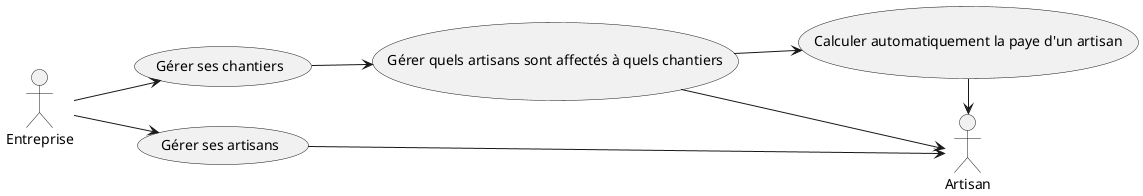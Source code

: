 @startuml uc

left to right direction

actor Artisan
actor Entreprise

usecase gererChantiers as "Gérer ses chantiers"
usecase gererArtisans as "Gérer ses artisans"
usecase gererArtisansChantiers as "Gérer quels artisans sont affectés à quels chantiers"
usecase calcPayeArtisan as "Calculer automatiquement la paye d'un artisan"

Entreprise --> gererArtisans
Entreprise --> gererChantiers

gererChantiers --> gererArtisansChantiers

gererArtisans --> Artisan
gererArtisansChantiers --> Artisan

gererArtisansChantiers -> calcPayeArtisan
calcPayeArtisan -> Artisan

@enduml
